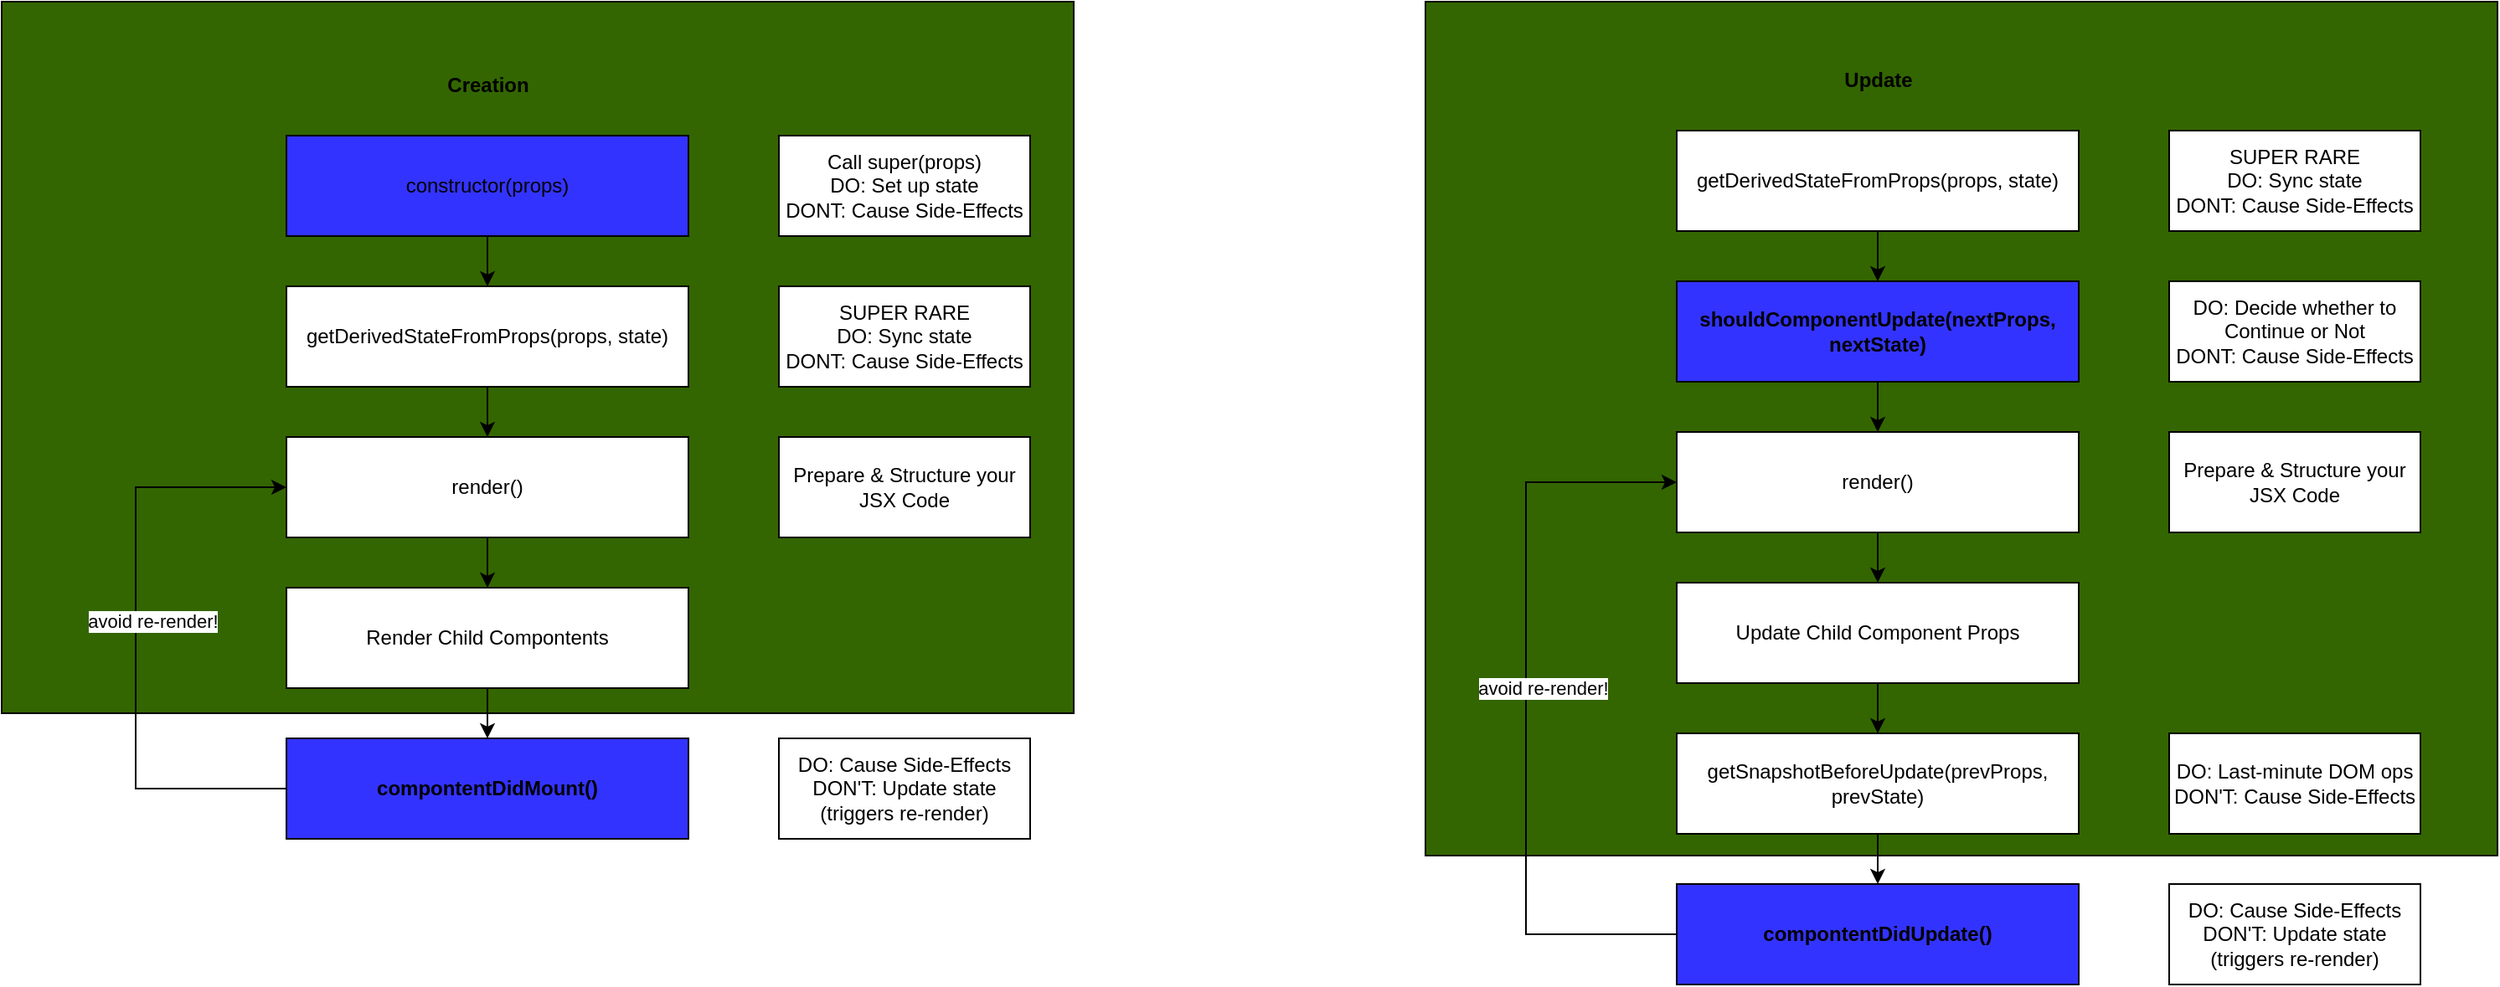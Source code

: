 <mxfile version="13.1.3">
    <diagram id="6hGFLwfOUW9BJ-s0fimq" name="Component Lifecycle">
        <mxGraphModel dx="1196" dy="700" grid="1" gridSize="10" guides="1" tooltips="1" connect="1" arrows="1" fold="1" page="1" pageScale="1" pageWidth="827" pageHeight="1169" math="0" shadow="0">
            <root>
                <mxCell id="0"/>
                <mxCell id="1" parent="0"/>
                <mxCell id="41" value="" style="rounded=0;whiteSpace=wrap;html=1;fillColor=#336600;" vertex="1" parent="1">
                    <mxGeometry x="100" y="43" width="640" height="425" as="geometry"/>
                </mxCell>
                <mxCell id="40" value="" style="rounded=0;whiteSpace=wrap;html=1;fillColor=#336600;" vertex="1" parent="1">
                    <mxGeometry x="950" y="43" width="640" height="510" as="geometry"/>
                </mxCell>
                <mxCell id="13" value="" style="edgeStyle=orthogonalEdgeStyle;rounded=0;orthogonalLoop=1;jettySize=auto;html=1;" edge="1" parent="1" source="2" target="5">
                    <mxGeometry relative="1" as="geometry"/>
                </mxCell>
                <mxCell id="2" value="constructor(props)" style="rounded=0;whiteSpace=wrap;html=1;fillColor=#3333FF;" vertex="1" parent="1">
                    <mxGeometry x="270" y="123" width="240" height="60" as="geometry"/>
                </mxCell>
                <mxCell id="3" value="Creation" style="text;html=1;align=center;verticalAlign=middle;resizable=0;points=[];autosize=1;fontStyle=1" vertex="1" parent="1">
                    <mxGeometry x="360" y="83" width="60" height="20" as="geometry"/>
                </mxCell>
                <mxCell id="4" value="Update" style="text;html=1;align=center;verticalAlign=middle;resizable=0;points=[];autosize=1;fontStyle=1" vertex="1" parent="1">
                    <mxGeometry x="1190" y="80" width="60" height="20" as="geometry"/>
                </mxCell>
                <mxCell id="14" value="" style="edgeStyle=orthogonalEdgeStyle;rounded=0;orthogonalLoop=1;jettySize=auto;html=1;" edge="1" parent="1" source="5" target="8">
                    <mxGeometry relative="1" as="geometry"/>
                </mxCell>
                <mxCell id="5" value="getDerivedStateFromProps(props, state)" style="rounded=0;whiteSpace=wrap;html=1;" vertex="1" parent="1">
                    <mxGeometry x="270" y="213" width="240" height="60" as="geometry"/>
                </mxCell>
                <mxCell id="6" value="Call super(props)&lt;br&gt;DO: Set up state&lt;br&gt;DONT: Cause Side-Effects" style="rounded=0;whiteSpace=wrap;html=1;" vertex="1" parent="1">
                    <mxGeometry x="564" y="123" width="150" height="60" as="geometry"/>
                </mxCell>
                <mxCell id="7" value="SUPER RARE&lt;br&gt;DO: Sync state&lt;br&gt;DONT: Cause Side-Effects" style="rounded=0;whiteSpace=wrap;html=1;" vertex="1" parent="1">
                    <mxGeometry x="564" y="213" width="150" height="60" as="geometry"/>
                </mxCell>
                <mxCell id="15" value="" style="edgeStyle=orthogonalEdgeStyle;rounded=0;orthogonalLoop=1;jettySize=auto;html=1;" edge="1" parent="1" source="8" target="10">
                    <mxGeometry relative="1" as="geometry"/>
                </mxCell>
                <mxCell id="8" value="render()" style="rounded=0;whiteSpace=wrap;html=1;" vertex="1" parent="1">
                    <mxGeometry x="270" y="303" width="240" height="60" as="geometry"/>
                </mxCell>
                <mxCell id="9" value="Prepare &amp;amp; Structure your JSX Code" style="rounded=0;whiteSpace=wrap;html=1;" vertex="1" parent="1">
                    <mxGeometry x="564" y="303" width="150" height="60" as="geometry"/>
                </mxCell>
                <mxCell id="16" value="" style="edgeStyle=orthogonalEdgeStyle;rounded=0;orthogonalLoop=1;jettySize=auto;html=1;" edge="1" parent="1" source="10" target="11">
                    <mxGeometry relative="1" as="geometry"/>
                </mxCell>
                <mxCell id="10" value="Render Child Compontents" style="rounded=0;whiteSpace=wrap;html=1;" vertex="1" parent="1">
                    <mxGeometry x="270" y="393" width="240" height="60" as="geometry"/>
                </mxCell>
                <mxCell id="18" style="edgeStyle=orthogonalEdgeStyle;rounded=0;orthogonalLoop=1;jettySize=auto;html=1;entryX=0;entryY=0.5;entryDx=0;entryDy=0;exitX=0;exitY=0.5;exitDx=0;exitDy=0;" edge="1" parent="1" source="11" target="8">
                    <mxGeometry relative="1" as="geometry">
                        <Array as="points">
                            <mxPoint x="180" y="513"/>
                            <mxPoint x="180" y="333"/>
                        </Array>
                    </mxGeometry>
                </mxCell>
                <mxCell id="19" value="avoid re-render!" style="edgeLabel;html=1;align=center;verticalAlign=middle;resizable=0;points=[];" vertex="1" connectable="0" parent="18">
                    <mxGeometry x="0.056" y="1" relative="1" as="geometry">
                        <mxPoint x="11" as="offset"/>
                    </mxGeometry>
                </mxCell>
                <mxCell id="11" value="compontentDidMount()" style="rounded=0;whiteSpace=wrap;html=1;fillColor=#3333FF;fontStyle=1" vertex="1" parent="1">
                    <mxGeometry x="270" y="483" width="240" height="60" as="geometry"/>
                </mxCell>
                <mxCell id="12" value="DO: Cause Side-Effects&lt;br&gt;DON'T: Update state (triggers re-render)" style="rounded=0;whiteSpace=wrap;html=1;" vertex="1" parent="1">
                    <mxGeometry x="564" y="483" width="150" height="60" as="geometry"/>
                </mxCell>
                <mxCell id="20" value="" style="edgeStyle=orthogonalEdgeStyle;rounded=0;orthogonalLoop=1;jettySize=auto;html=1;" edge="1" parent="1" source="21" target="23">
                    <mxGeometry relative="1" as="geometry"/>
                </mxCell>
                <mxCell id="21" value="getDerivedStateFromProps(props, state)" style="rounded=0;whiteSpace=wrap;html=1;" vertex="1" parent="1">
                    <mxGeometry x="1100" y="120" width="240" height="60" as="geometry"/>
                </mxCell>
                <mxCell id="22" value="" style="edgeStyle=orthogonalEdgeStyle;rounded=0;orthogonalLoop=1;jettySize=auto;html=1;" edge="1" parent="1" source="23" target="27">
                    <mxGeometry relative="1" as="geometry"/>
                </mxCell>
                <mxCell id="23" value="shouldComponentUpdate(nextProps, nextState)" style="rounded=0;whiteSpace=wrap;html=1;fillColor=#3333FF;fontStyle=1" vertex="1" parent="1">
                    <mxGeometry x="1100" y="210" width="240" height="60" as="geometry"/>
                </mxCell>
                <mxCell id="24" value="SUPER RARE&lt;br&gt;DO: Sync state&lt;br&gt;DONT: Cause Side-Effects" style="rounded=0;whiteSpace=wrap;html=1;" vertex="1" parent="1">
                    <mxGeometry x="1394" y="120" width="150" height="60" as="geometry"/>
                </mxCell>
                <mxCell id="25" value="DO: Decide whether to Continue or Not&lt;br&gt;DONT: Cause Side-Effects" style="rounded=0;whiteSpace=wrap;html=1;" vertex="1" parent="1">
                    <mxGeometry x="1394" y="210" width="150" height="60" as="geometry"/>
                </mxCell>
                <mxCell id="26" value="" style="edgeStyle=orthogonalEdgeStyle;rounded=0;orthogonalLoop=1;jettySize=auto;html=1;" edge="1" parent="1" source="27" target="30">
                    <mxGeometry relative="1" as="geometry"/>
                </mxCell>
                <mxCell id="27" value="render()" style="rounded=0;whiteSpace=wrap;html=1;" vertex="1" parent="1">
                    <mxGeometry x="1100" y="300" width="240" height="60" as="geometry"/>
                </mxCell>
                <mxCell id="28" value="Prepare &amp;amp; Structure your JSX Code" style="rounded=0;whiteSpace=wrap;html=1;" vertex="1" parent="1">
                    <mxGeometry x="1394" y="300" width="150" height="60" as="geometry"/>
                </mxCell>
                <mxCell id="29" value="" style="edgeStyle=orthogonalEdgeStyle;rounded=0;orthogonalLoop=1;jettySize=auto;html=1;" edge="1" parent="1" source="30" target="33">
                    <mxGeometry relative="1" as="geometry"/>
                </mxCell>
                <mxCell id="30" value="Update Child Component Props" style="rounded=0;whiteSpace=wrap;html=1;" vertex="1" parent="1">
                    <mxGeometry x="1100" y="390" width="240" height="60" as="geometry"/>
                </mxCell>
                <mxCell id="31" style="edgeStyle=orthogonalEdgeStyle;rounded=0;orthogonalLoop=1;jettySize=auto;html=1;entryX=0;entryY=0.5;entryDx=0;entryDy=0;exitX=0;exitY=0.5;exitDx=0;exitDy=0;" edge="1" parent="1" source="37" target="27">
                    <mxGeometry relative="1" as="geometry">
                        <Array as="points">
                            <mxPoint x="1010" y="600"/>
                            <mxPoint x="1010" y="330"/>
                        </Array>
                    </mxGeometry>
                </mxCell>
                <mxCell id="32" value="avoid re-render!" style="edgeLabel;html=1;align=center;verticalAlign=middle;resizable=0;points=[];" vertex="1" connectable="0" parent="31">
                    <mxGeometry x="0.056" y="1" relative="1" as="geometry">
                        <mxPoint x="11" as="offset"/>
                    </mxGeometry>
                </mxCell>
                <mxCell id="38" value="" style="edgeStyle=orthogonalEdgeStyle;rounded=0;orthogonalLoop=1;jettySize=auto;html=1;" edge="1" parent="1" source="33" target="37">
                    <mxGeometry relative="1" as="geometry"/>
                </mxCell>
                <mxCell id="33" value="getSnapshotBeforeUpdate(prevProps, prevState)" style="rounded=0;whiteSpace=wrap;html=1;" vertex="1" parent="1">
                    <mxGeometry x="1100" y="480" width="240" height="60" as="geometry"/>
                </mxCell>
                <mxCell id="34" value="DO: Cause Side-Effects&lt;br&gt;DON'T: Update state (triggers re-render)" style="rounded=0;whiteSpace=wrap;html=1;" vertex="1" parent="1">
                    <mxGeometry x="1394" y="570" width="150" height="60" as="geometry"/>
                </mxCell>
                <mxCell id="37" value="compontentDidUpdate()" style="rounded=0;whiteSpace=wrap;html=1;fillColor=#3333FF;fontStyle=1" vertex="1" parent="1">
                    <mxGeometry x="1100" y="570" width="240" height="60" as="geometry"/>
                </mxCell>
                <mxCell id="39" value="DO: Last-minute DOM ops&lt;br&gt;DON'T: Cause Side-Effects" style="rounded=0;whiteSpace=wrap;html=1;" vertex="1" parent="1">
                    <mxGeometry x="1394" y="480" width="150" height="60" as="geometry"/>
                </mxCell>
            </root>
        </mxGraphModel>
    </diagram>
</mxfile>